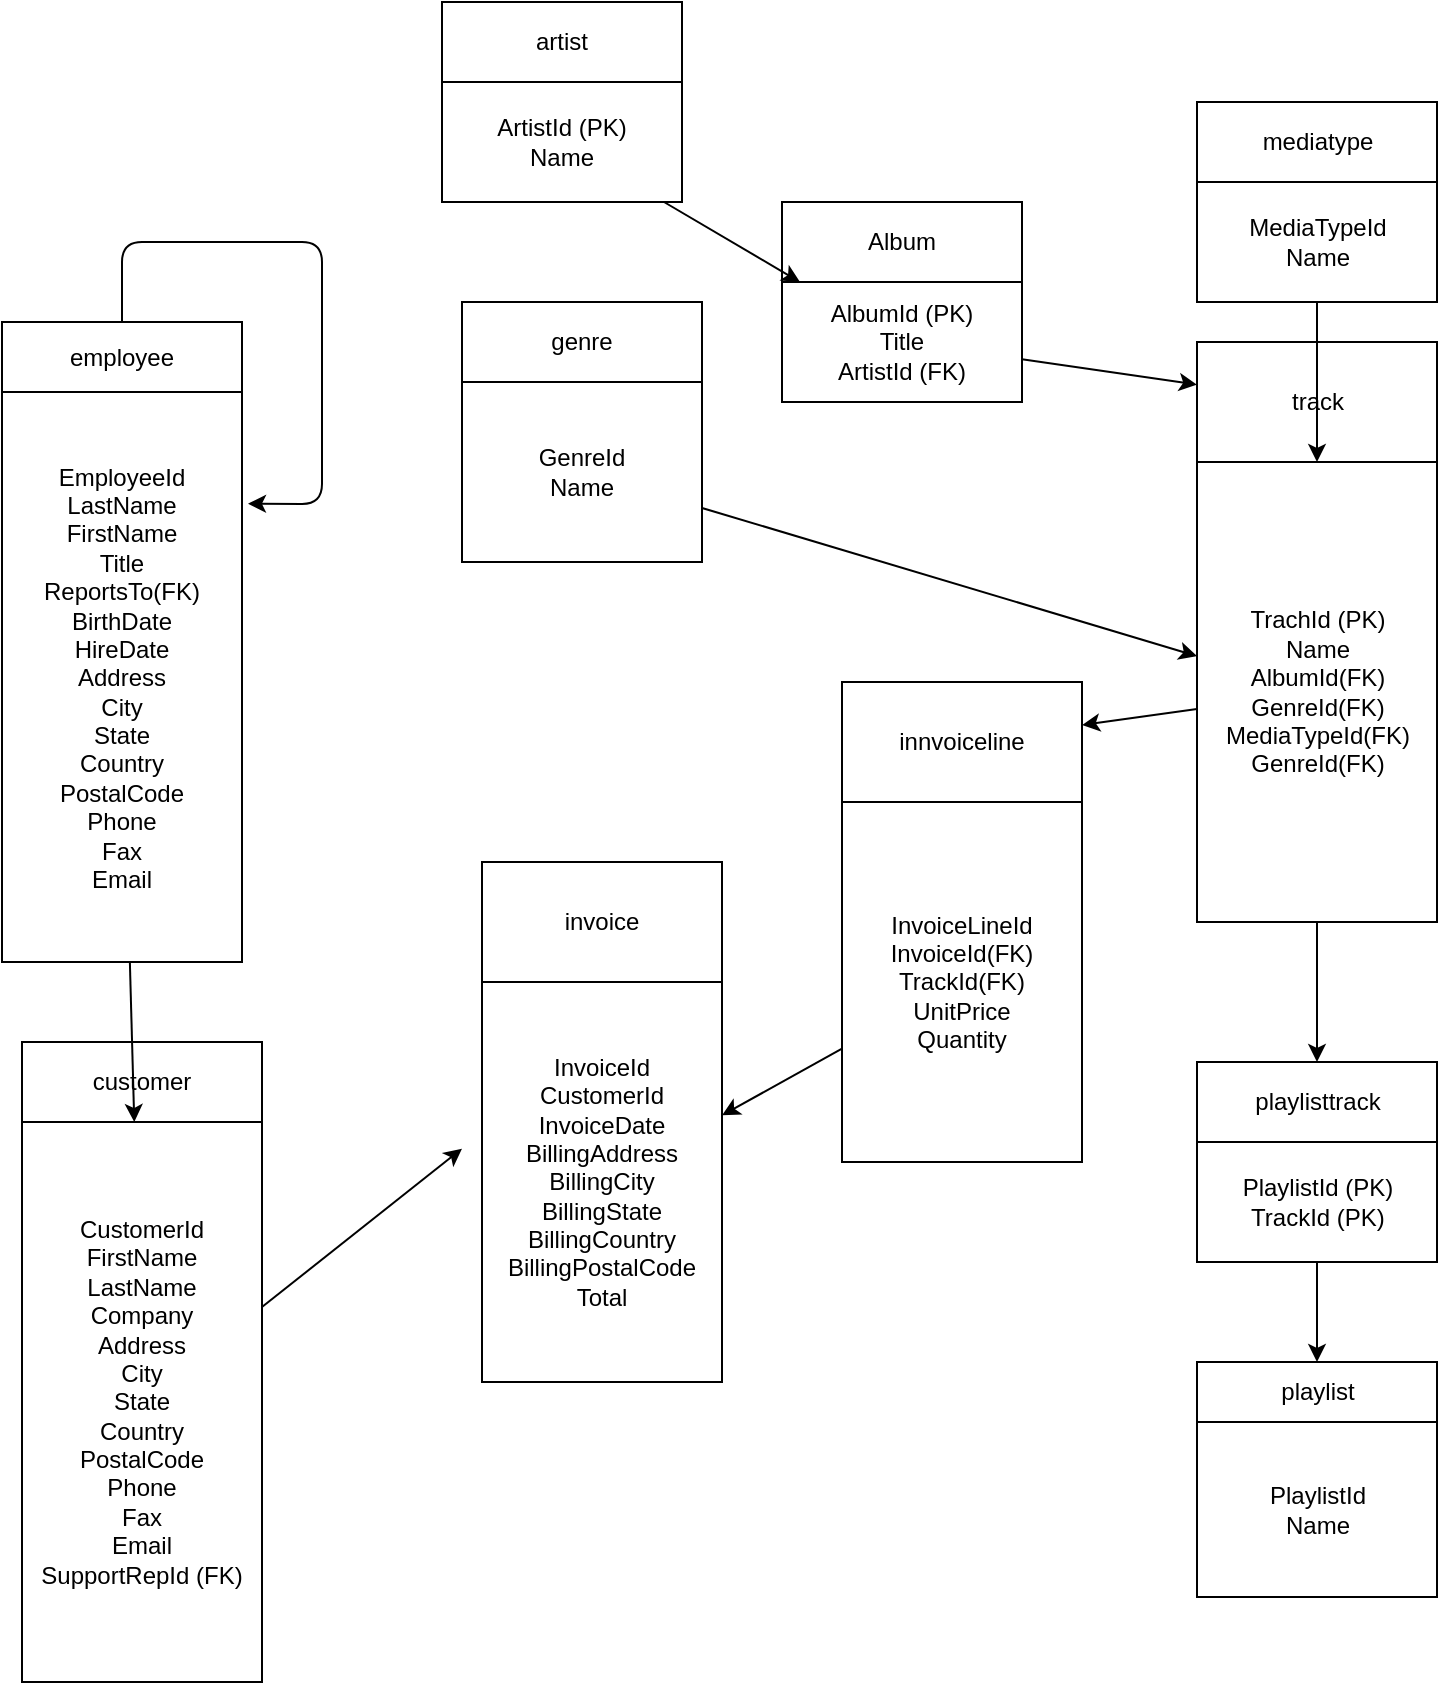 <mxfile>
    <diagram id="xaji850bb3O5yuO1Ioe8" name="Page-1">
        <mxGraphModel dx="1593" dy="1056" grid="1" gridSize="10" guides="1" tooltips="1" connect="1" arrows="1" fold="1" page="1" pageScale="1" pageWidth="850" pageHeight="1100" math="0" shadow="0">
            <root>
                <mxCell id="0"/>
                <mxCell id="1" parent="0"/>
                <mxCell id="2" value="Album" style="whiteSpace=wrap;html=1;" vertex="1" parent="1">
                    <mxGeometry x="450" y="140" width="120" height="40" as="geometry"/>
                </mxCell>
                <mxCell id="4" value="artist" style="whiteSpace=wrap;html=1;" vertex="1" parent="1">
                    <mxGeometry x="280" y="40" width="120" height="40" as="geometry"/>
                </mxCell>
                <mxCell id="5" value="customer" style="whiteSpace=wrap;html=1;" vertex="1" parent="1">
                    <mxGeometry x="70" y="560" width="120" height="40" as="geometry"/>
                </mxCell>
                <mxCell id="28" value="" style="edgeStyle=none;html=1;entryX=1.025;entryY=0.196;entryDx=0;entryDy=0;entryPerimeter=0;" edge="1" parent="1" source="6" target="21">
                    <mxGeometry relative="1" as="geometry">
                        <mxPoint x="190" y="270" as="targetPoint"/>
                        <Array as="points">
                            <mxPoint x="120" y="160"/>
                            <mxPoint x="220" y="160"/>
                            <mxPoint x="220" y="291"/>
                        </Array>
                    </mxGeometry>
                </mxCell>
                <mxCell id="6" value="employee" style="whiteSpace=wrap;html=1;" vertex="1" parent="1">
                    <mxGeometry x="60" y="200" width="120" height="35" as="geometry"/>
                </mxCell>
                <mxCell id="7" value="genre" style="whiteSpace=wrap;html=1;" vertex="1" parent="1">
                    <mxGeometry x="290" y="190" width="120" height="40" as="geometry"/>
                </mxCell>
                <mxCell id="8" value="invoice" style="whiteSpace=wrap;html=1;" vertex="1" parent="1">
                    <mxGeometry x="300" y="470" width="120" height="60" as="geometry"/>
                </mxCell>
                <mxCell id="9" value="innvoiceline" style="whiteSpace=wrap;html=1;" vertex="1" parent="1">
                    <mxGeometry x="480" y="380" width="120" height="60" as="geometry"/>
                </mxCell>
                <mxCell id="10" value="mediatype" style="whiteSpace=wrap;html=1;" vertex="1" parent="1">
                    <mxGeometry x="657.5" y="90" width="120" height="40" as="geometry"/>
                </mxCell>
                <mxCell id="11" value="playlist" style="whiteSpace=wrap;html=1;" vertex="1" parent="1">
                    <mxGeometry x="657.5" y="720" width="120" height="30" as="geometry"/>
                </mxCell>
                <mxCell id="12" value="playlisttrack" style="whiteSpace=wrap;html=1;" vertex="1" parent="1">
                    <mxGeometry x="657.5" y="570" width="120" height="40" as="geometry"/>
                </mxCell>
                <mxCell id="13" value="track" style="whiteSpace=wrap;html=1;" vertex="1" parent="1">
                    <mxGeometry x="657.5" y="210" width="120" height="60" as="geometry"/>
                </mxCell>
                <mxCell id="36" value="" style="edgeStyle=none;html=1;" edge="1" parent="1" source="14" target="13">
                    <mxGeometry relative="1" as="geometry"/>
                </mxCell>
                <mxCell id="14" value="AlbumId (PK)&lt;br&gt;Title&lt;br&gt;ArtistId (FK)" style="whiteSpace=wrap;html=1;" vertex="1" parent="1">
                    <mxGeometry x="450" y="180" width="120" height="60" as="geometry"/>
                </mxCell>
                <mxCell id="19" value="" style="edgeStyle=none;html=1;" edge="1" parent="1" source="17" target="14">
                    <mxGeometry relative="1" as="geometry"/>
                </mxCell>
                <mxCell id="17" value="ArtistId (PK)&lt;br&gt;Name" style="whiteSpace=wrap;html=1;" vertex="1" parent="1">
                    <mxGeometry x="280" y="80" width="120" height="60" as="geometry"/>
                </mxCell>
                <mxCell id="41" value="" style="edgeStyle=none;html=1;" edge="1" parent="1" source="18">
                    <mxGeometry relative="1" as="geometry">
                        <mxPoint x="290" y="613.333" as="targetPoint"/>
                    </mxGeometry>
                </mxCell>
                <mxCell id="18" value="CustomerId&lt;br&gt;FirstName&lt;br&gt;LastName&lt;br&gt;Company&lt;br&gt;Address&lt;br&gt;City&lt;br&gt;State&lt;br&gt;Country&lt;br&gt;PostalCode&lt;br&gt;Phone&lt;br&gt;Fax&lt;br&gt;Email&lt;br&gt;SupportRepId (FK)" style="whiteSpace=wrap;html=1;" vertex="1" parent="1">
                    <mxGeometry x="70" y="600" width="120" height="280" as="geometry"/>
                </mxCell>
                <mxCell id="40" value="" style="edgeStyle=none;html=1;" edge="1" parent="1" source="21" target="18">
                    <mxGeometry relative="1" as="geometry"/>
                </mxCell>
                <mxCell id="21" value="EmployeeId&lt;br&gt;LastName&lt;br&gt;FirstName&lt;br&gt;Title&lt;br&gt;ReportsTo(FK)&lt;br&gt;BirthDate&lt;br&gt;HireDate&lt;br&gt;Address&lt;br&gt;City&lt;br&gt;State&lt;br&gt;Country&lt;br&gt;PostalCode&lt;br&gt;Phone&lt;br&gt;Fax&lt;br&gt;Email" style="whiteSpace=wrap;html=1;" vertex="1" parent="1">
                    <mxGeometry x="60" y="235" width="120" height="285" as="geometry"/>
                </mxCell>
                <mxCell id="31" value="" style="edgeStyle=none;html=1;" edge="1" parent="1" source="22" target="29">
                    <mxGeometry relative="1" as="geometry"/>
                </mxCell>
                <mxCell id="22" value="GenreId&lt;br&gt;Name" style="whiteSpace=wrap;html=1;" vertex="1" parent="1">
                    <mxGeometry x="290" y="230" width="120" height="90" as="geometry"/>
                </mxCell>
                <mxCell id="23" value="InvoiceId&lt;br&gt;CustomerId&lt;br&gt;InvoiceDate&lt;br&gt;BillingAddress&lt;br&gt;BillingCity&lt;br&gt;BillingState&lt;br&gt;BillingCountry&lt;br&gt;BillingPostalCode&lt;br&gt;Total" style="whiteSpace=wrap;html=1;" vertex="1" parent="1">
                    <mxGeometry x="300" y="530" width="120" height="200" as="geometry"/>
                </mxCell>
                <mxCell id="39" value="" style="edgeStyle=none;html=1;" edge="1" parent="1" source="24" target="23">
                    <mxGeometry relative="1" as="geometry"/>
                </mxCell>
                <mxCell id="24" value="InvoiceLineId&lt;br&gt;InvoiceId(FK)&lt;br&gt;TrackId(FK)&lt;br&gt;UnitPrice&lt;br&gt;Quantity" style="whiteSpace=wrap;html=1;" vertex="1" parent="1">
                    <mxGeometry x="480" y="440" width="120" height="180" as="geometry"/>
                </mxCell>
                <mxCell id="37" value="" style="edgeStyle=none;html=1;" edge="1" parent="1" source="25" target="29">
                    <mxGeometry relative="1" as="geometry"/>
                </mxCell>
                <mxCell id="25" value="MediaTypeId&lt;br&gt;Name" style="whiteSpace=wrap;html=1;" vertex="1" parent="1">
                    <mxGeometry x="657.5" y="130" width="120" height="60" as="geometry"/>
                </mxCell>
                <mxCell id="26" value="PlaylistId&lt;br&gt;Name" style="whiteSpace=wrap;html=1;" vertex="1" parent="1">
                    <mxGeometry x="657.5" y="750" width="120" height="87.5" as="geometry"/>
                </mxCell>
                <mxCell id="33" value="" style="edgeStyle=none;html=1;" edge="1" parent="1" source="27" target="11">
                    <mxGeometry relative="1" as="geometry"/>
                </mxCell>
                <mxCell id="27" value="PlaylistId (PK)&lt;br&gt;TrackId (PK)" style="whiteSpace=wrap;html=1;" vertex="1" parent="1">
                    <mxGeometry x="657.5" y="610" width="120" height="60" as="geometry"/>
                </mxCell>
                <mxCell id="32" value="" style="edgeStyle=none;html=1;entryX=0.5;entryY=0;entryDx=0;entryDy=0;" edge="1" parent="1" source="29" target="12">
                    <mxGeometry relative="1" as="geometry">
                        <mxPoint x="730" y="550" as="targetPoint"/>
                    </mxGeometry>
                </mxCell>
                <mxCell id="38" value="" style="edgeStyle=none;html=1;" edge="1" parent="1" source="29" target="9">
                    <mxGeometry relative="1" as="geometry"/>
                </mxCell>
                <mxCell id="29" value="TrachId (PK)&lt;br&gt;Name&lt;br&gt;AlbumId(FK)&lt;br&gt;GenreId(FK)&lt;br&gt;MediaTypeId(FK)&lt;br&gt;GenreId(FK)" style="whiteSpace=wrap;html=1;" vertex="1" parent="1">
                    <mxGeometry x="657.5" y="270" width="120" height="230" as="geometry"/>
                </mxCell>
            </root>
        </mxGraphModel>
    </diagram>
</mxfile>